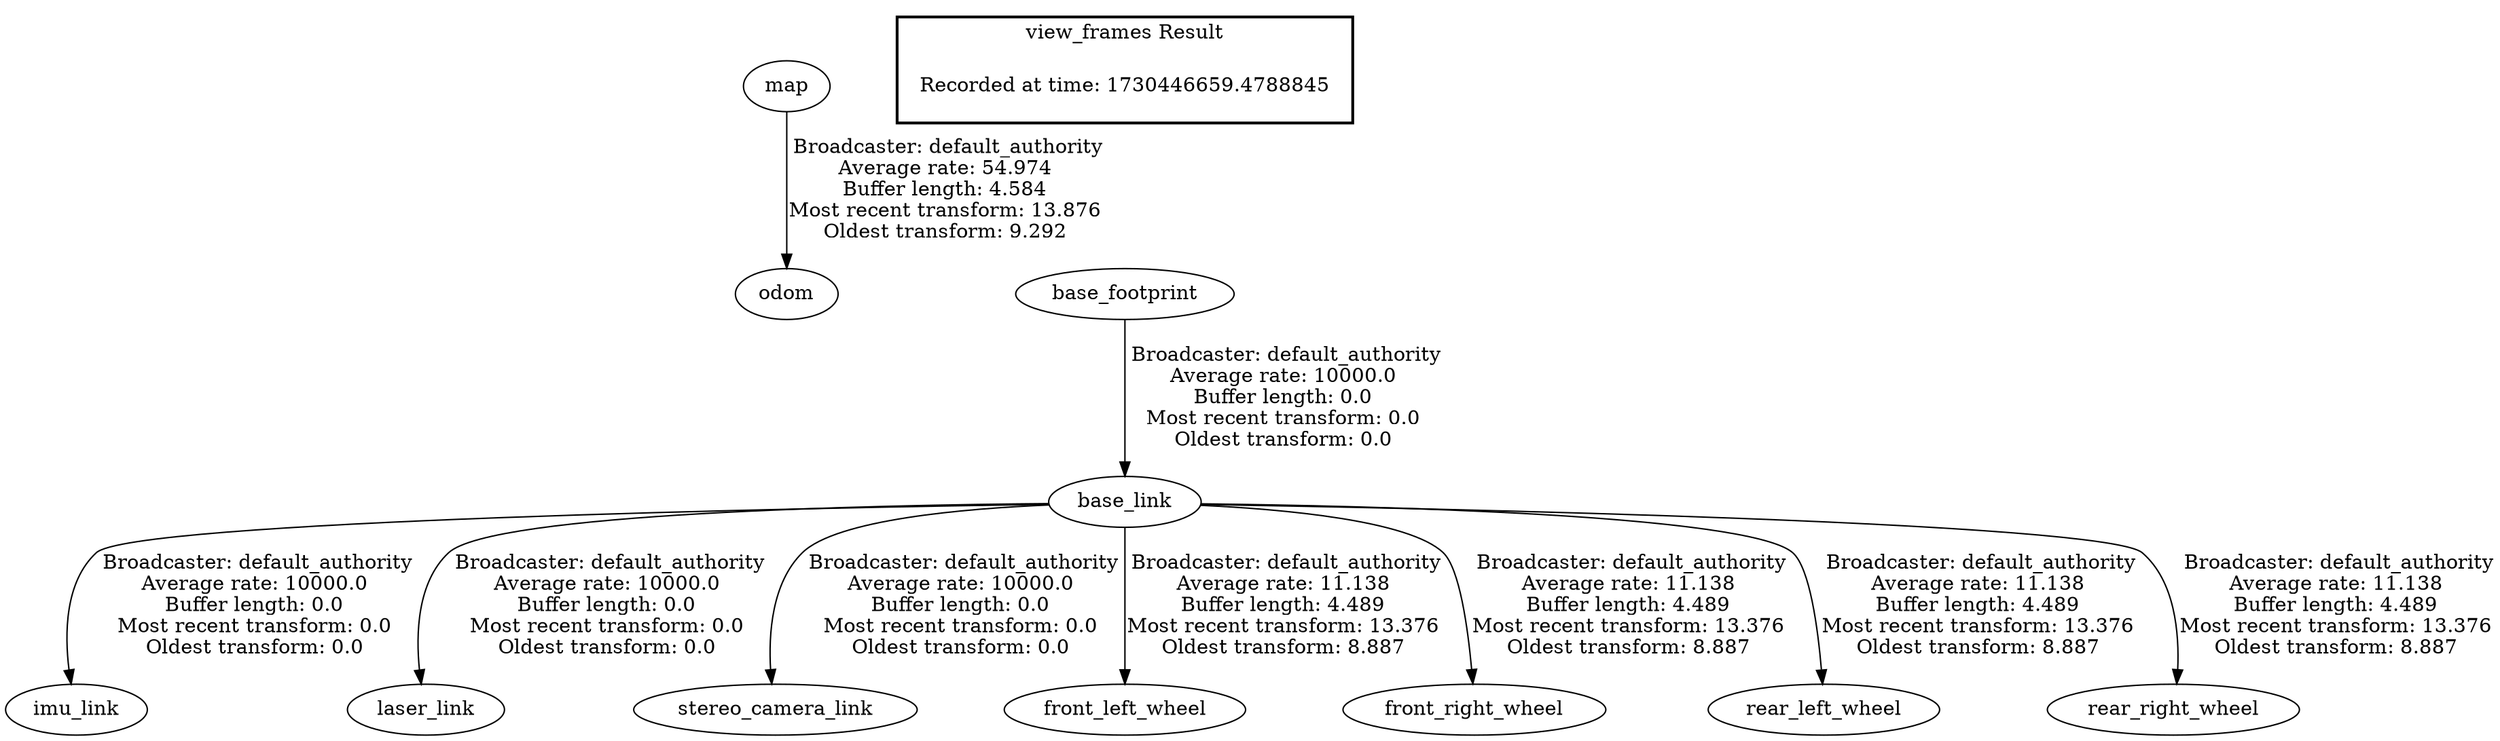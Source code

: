 digraph G {
"map" -> "odom"[label=" Broadcaster: default_authority\nAverage rate: 54.974\nBuffer length: 4.584\nMost recent transform: 13.876\nOldest transform: 9.292\n"];
"base_footprint" -> "base_link"[label=" Broadcaster: default_authority\nAverage rate: 10000.0\nBuffer length: 0.0\nMost recent transform: 0.0\nOldest transform: 0.0\n"];
"base_link" -> "imu_link"[label=" Broadcaster: default_authority\nAverage rate: 10000.0\nBuffer length: 0.0\nMost recent transform: 0.0\nOldest transform: 0.0\n"];
"base_link" -> "laser_link"[label=" Broadcaster: default_authority\nAverage rate: 10000.0\nBuffer length: 0.0\nMost recent transform: 0.0\nOldest transform: 0.0\n"];
"base_link" -> "stereo_camera_link"[label=" Broadcaster: default_authority\nAverage rate: 10000.0\nBuffer length: 0.0\nMost recent transform: 0.0\nOldest transform: 0.0\n"];
"base_link" -> "front_left_wheel"[label=" Broadcaster: default_authority\nAverage rate: 11.138\nBuffer length: 4.489\nMost recent transform: 13.376\nOldest transform: 8.887\n"];
"base_link" -> "front_right_wheel"[label=" Broadcaster: default_authority\nAverage rate: 11.138\nBuffer length: 4.489\nMost recent transform: 13.376\nOldest transform: 8.887\n"];
"base_link" -> "rear_left_wheel"[label=" Broadcaster: default_authority\nAverage rate: 11.138\nBuffer length: 4.489\nMost recent transform: 13.376\nOldest transform: 8.887\n"];
"base_link" -> "rear_right_wheel"[label=" Broadcaster: default_authority\nAverage rate: 11.138\nBuffer length: 4.489\nMost recent transform: 13.376\nOldest transform: 8.887\n"];
edge [style=invis];
 subgraph cluster_legend { style=bold; color=black; label ="view_frames Result";
"Recorded at time: 1730446659.4788845"[ shape=plaintext ] ;
}->"base_footprint";
}